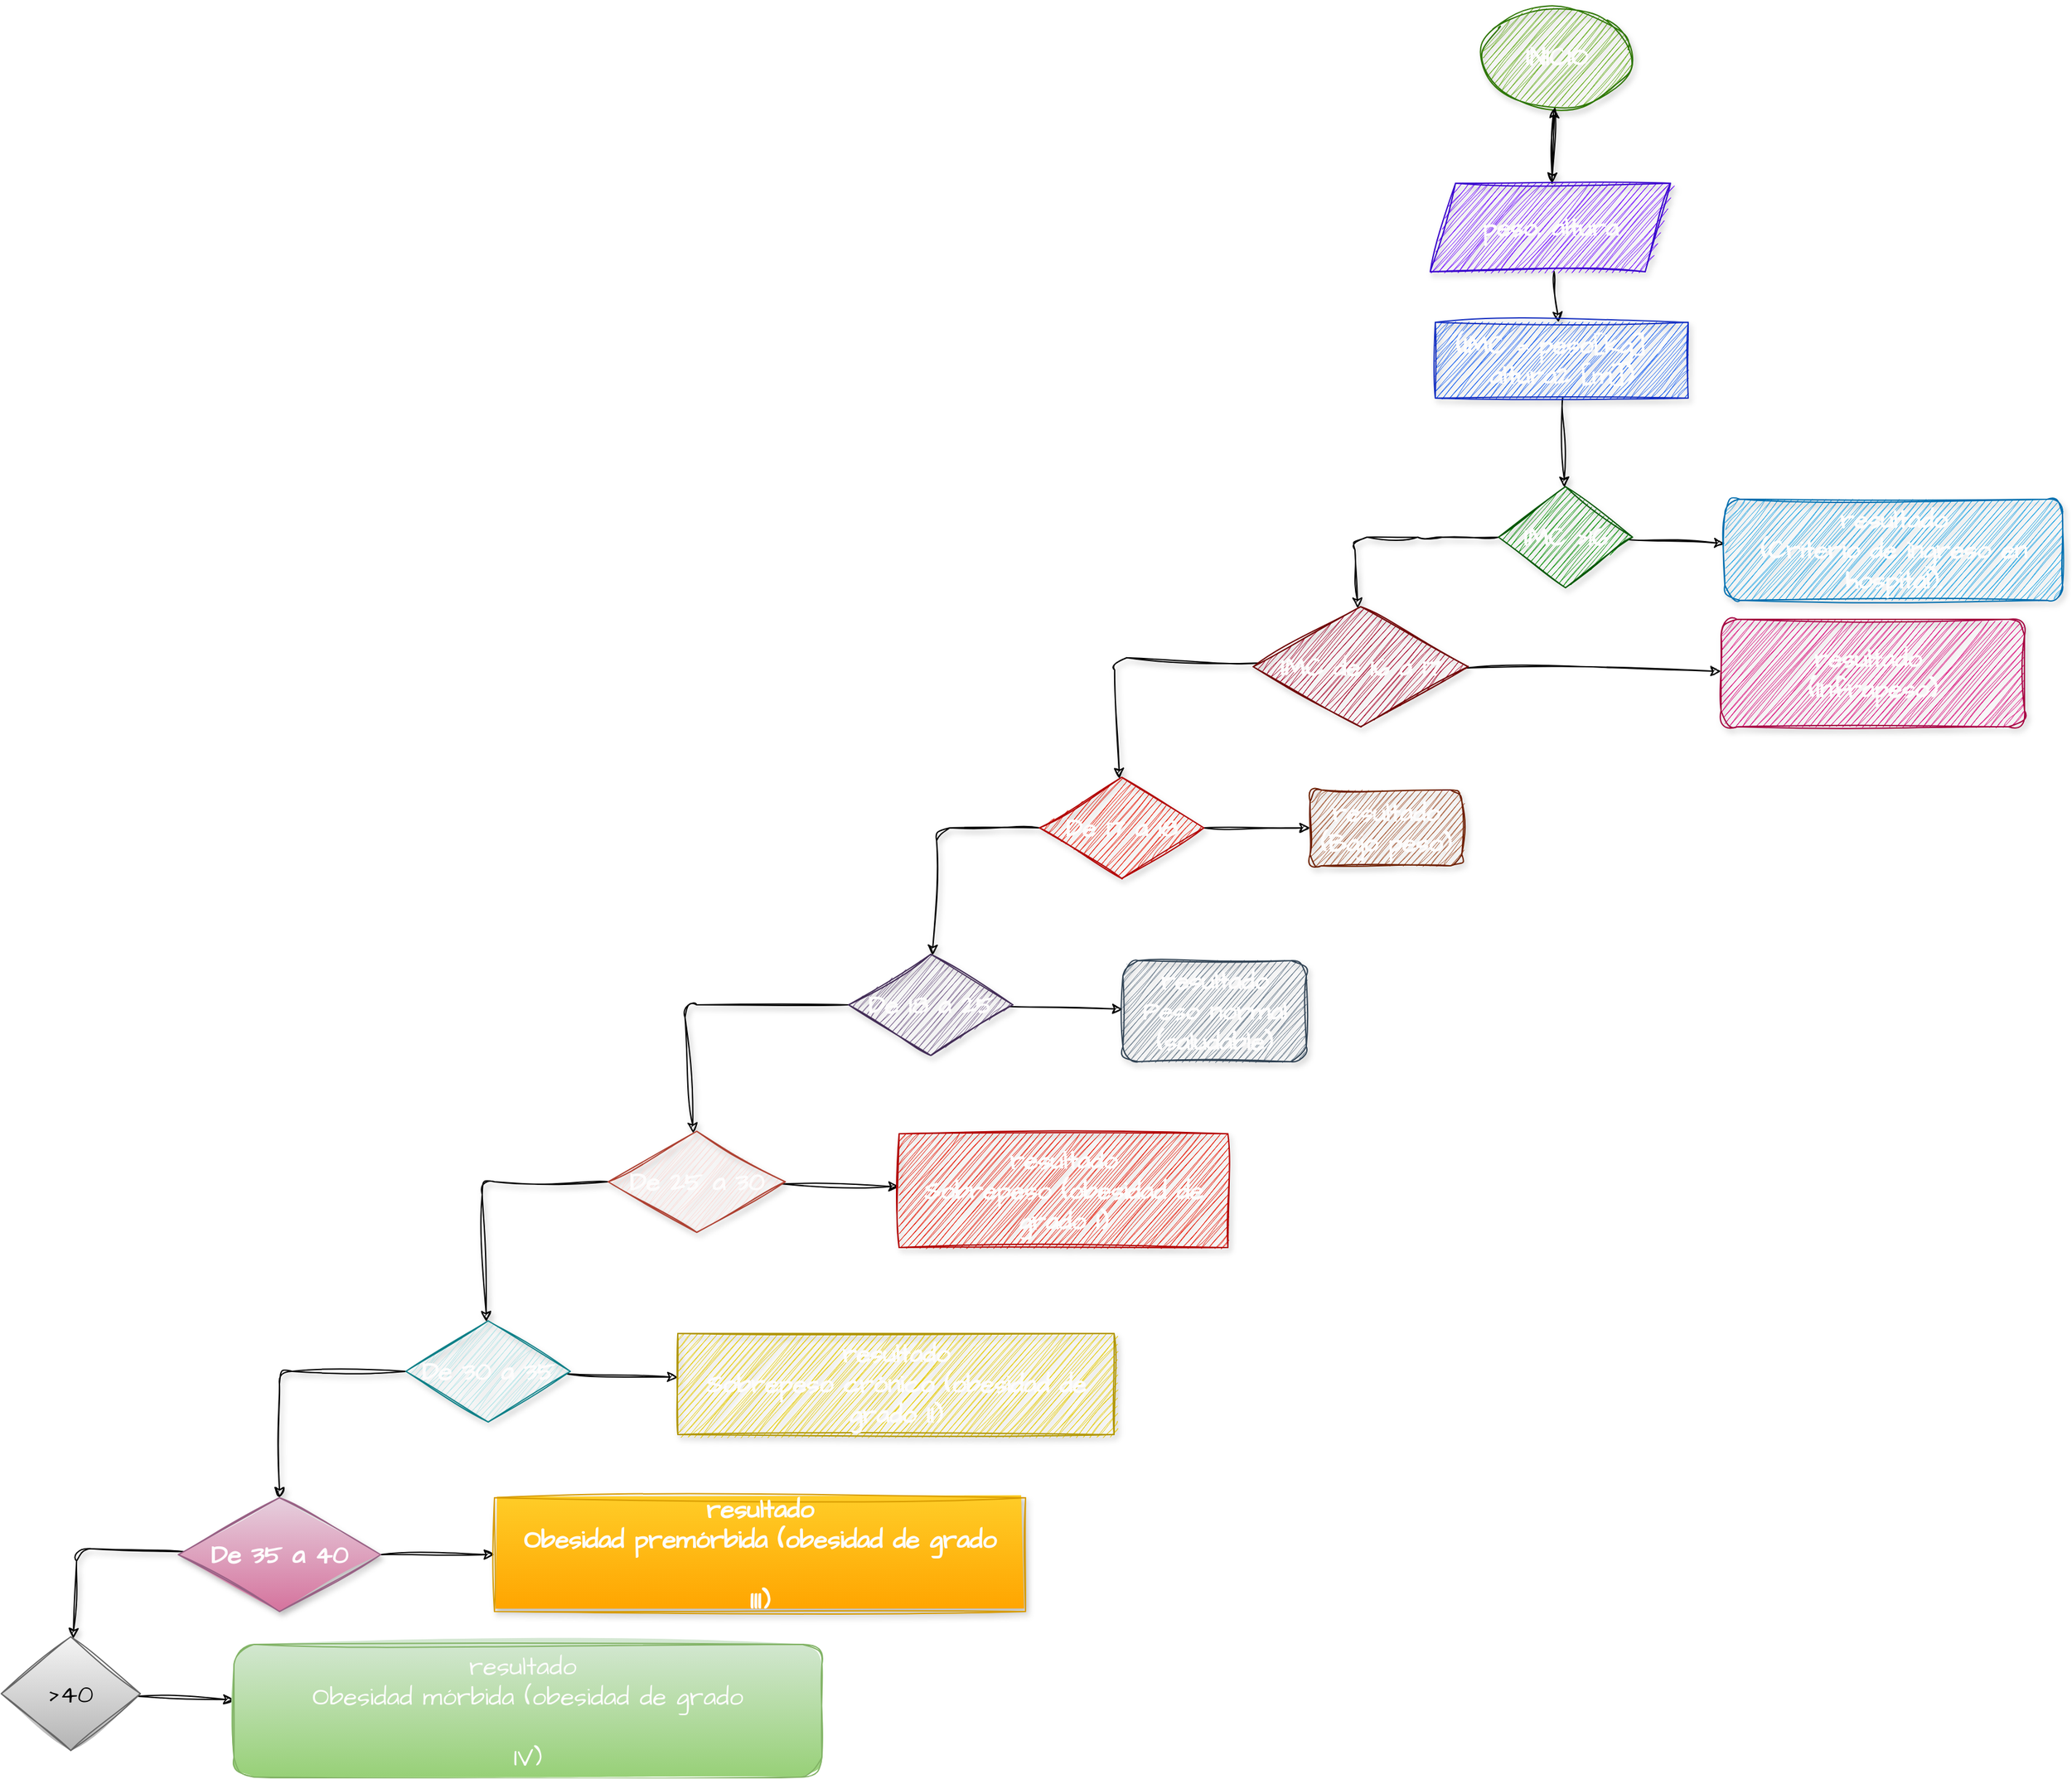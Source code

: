 <mxfile>
    <diagram id="wk9Sfx80qL6Rvh7clGJg" name="Página-1">
        <mxGraphModel dx="3475" dy="780" grid="1" gridSize="10" guides="1" tooltips="1" connect="1" arrows="1" fold="1" page="1" pageScale="1" pageWidth="827" pageHeight="1169" math="0" shadow="0">
            <root>
                <mxCell id="0"/>
                <mxCell id="1" parent="0"/>
                <mxCell id="33" value="" style="edgeStyle=none;sketch=1;hachureGap=4;jiggle=2;curveFitting=1;html=1;fontFamily=Architects Daughter;fontSource=https%3A%2F%2Ffonts.googleapis.com%2Fcss%3Ffamily%3DArchitects%2BDaughter;fontSize=16;shadow=1;fontStyle=1;fontColor=#fdfcfc;" parent="1" source="31" target="32" edge="1">
                    <mxGeometry relative="1" as="geometry"/>
                </mxCell>
                <mxCell id="31" value="&lt;span&gt;INICIO&lt;/span&gt;" style="ellipse;whiteSpace=wrap;html=1;sketch=1;hachureGap=4;jiggle=2;curveFitting=1;fontFamily=Architects Daughter;fontSource=https%3A%2F%2Ffonts.googleapis.com%2Fcss%3Ffamily%3DArchitects%2BDaughter;fontSize=20;shadow=1;fontStyle=1;fillColor=#60a917;fontColor=#fdfcfc;strokeColor=#2D7600;" parent="1" vertex="1">
                    <mxGeometry x="350" y="70" width="120" height="80" as="geometry"/>
                </mxCell>
                <mxCell id="35" value="" style="edgeStyle=none;sketch=1;hachureGap=4;jiggle=2;curveFitting=1;html=1;fontFamily=Architects Daughter;fontSource=https%3A%2F%2Ffonts.googleapis.com%2Fcss%3Ffamily%3DArchitects%2BDaughter;fontSize=16;shadow=1;fontStyle=1;fontColor=#fdfcfc;" parent="1" source="32" target="34" edge="1">
                    <mxGeometry relative="1" as="geometry"/>
                </mxCell>
                <mxCell id="70" value="" style="edgeStyle=none;sketch=1;hachureGap=4;jiggle=2;curveFitting=1;html=1;fontFamily=Architects Daughter;fontSource=https%3A%2F%2Ffonts.googleapis.com%2Fcss%3Ffamily%3DArchitects%2BDaughter;fontSize=16;fontColor=#fdfcfc;" edge="1" parent="1" source="32" target="31">
                    <mxGeometry relative="1" as="geometry"/>
                </mxCell>
                <mxCell id="32" value="peso, altura" style="shape=parallelogram;perimeter=parallelogramPerimeter;whiteSpace=wrap;html=1;fixedSize=1;fontSize=20;fontFamily=Architects Daughter;sketch=1;hachureGap=4;jiggle=2;curveFitting=1;fontSource=https%3A%2F%2Ffonts.googleapis.com%2Fcss%3Ffamily%3DArchitects%2BDaughter;shadow=1;fontStyle=1;fillColor=#6a00ff;fontColor=#fdfcfc;strokeColor=#3700CC;" parent="1" vertex="1">
                    <mxGeometry x="310" y="210" width="190" height="70" as="geometry"/>
                </mxCell>
                <mxCell id="37" value="" style="edgeStyle=none;sketch=1;hachureGap=4;jiggle=2;curveFitting=1;html=1;fontFamily=Architects Daughter;fontSource=https%3A%2F%2Ffonts.googleapis.com%2Fcss%3Ffamily%3DArchitects%2BDaughter;fontSize=16;shadow=1;fontStyle=1;fontColor=#fdfcfc;" parent="1" source="34" target="36" edge="1">
                    <mxGeometry relative="1" as="geometry"/>
                </mxCell>
                <mxCell id="34" value="(IMC = peso[kg] / altura2 [m])" style="whiteSpace=wrap;html=1;fontSize=20;fontFamily=Architects Daughter;sketch=1;hachureGap=4;jiggle=2;curveFitting=1;fontSource=https%3A%2F%2Ffonts.googleapis.com%2Fcss%3Ffamily%3DArchitects%2BDaughter;shadow=1;fontStyle=1;opacity=90;fillColor=#0050ef;fontColor=#fdfcfc;strokeColor=#001DBC;" parent="1" vertex="1">
                    <mxGeometry x="314" y="320" width="200" height="60" as="geometry"/>
                </mxCell>
                <mxCell id="39" value="" style="edgeStyle=none;sketch=1;hachureGap=4;jiggle=2;curveFitting=1;html=1;fontFamily=Architects Daughter;fontSource=https%3A%2F%2Ffonts.googleapis.com%2Fcss%3Ffamily%3DArchitects%2BDaughter;fontSize=16;shadow=1;fontStyle=1;fontColor=#fdfcfc;" parent="1" source="36" target="38" edge="1">
                    <mxGeometry relative="1" as="geometry">
                        <Array as="points">
                            <mxPoint x="310" y="490"/>
                            <mxPoint x="250" y="490"/>
                        </Array>
                    </mxGeometry>
                </mxCell>
                <mxCell id="55" value="" style="edgeStyle=none;sketch=1;hachureGap=4;jiggle=2;curveFitting=1;html=1;fontFamily=Architects Daughter;fontSource=https%3A%2F%2Ffonts.googleapis.com%2Fcss%3Ffamily%3DArchitects%2BDaughter;fontSize=16;fontColor=#fdfcfc;" edge="1" parent="1" source="36" target="54">
                    <mxGeometry relative="1" as="geometry"/>
                </mxCell>
                <mxCell id="36" value="IMC &amp;gt;16" style="rhombus;whiteSpace=wrap;html=1;fontSize=20;fontFamily=Architects Daughter;sketch=1;hachureGap=4;jiggle=2;curveFitting=1;fontSource=https%3A%2F%2Ffonts.googleapis.com%2Fcss%3Ffamily%3DArchitects%2BDaughter;shadow=1;fontStyle=1;fillColor=#008a00;fontColor=#fdfcfc;strokeColor=#005700;" parent="1" vertex="1">
                    <mxGeometry x="364" y="450" width="106" height="80" as="geometry"/>
                </mxCell>
                <mxCell id="41" value="" style="edgeStyle=none;sketch=1;hachureGap=4;jiggle=2;curveFitting=1;html=1;fontFamily=Architects Daughter;fontSource=https%3A%2F%2Ffonts.googleapis.com%2Fcss%3Ffamily%3DArchitects%2BDaughter;fontSize=16;shadow=1;fontStyle=1;fontColor=#fdfcfc;" parent="1" source="38" target="40" edge="1">
                    <mxGeometry relative="1" as="geometry">
                        <Array as="points">
                            <mxPoint x="60" y="585"/>
                        </Array>
                    </mxGeometry>
                </mxCell>
                <mxCell id="57" value="" style="edgeStyle=none;sketch=1;hachureGap=4;jiggle=2;curveFitting=1;html=1;fontFamily=Architects Daughter;fontSource=https%3A%2F%2Ffonts.googleapis.com%2Fcss%3Ffamily%3DArchitects%2BDaughter;fontSize=16;fontColor=#fdfcfc;" edge="1" parent="1" source="38" target="56">
                    <mxGeometry relative="1" as="geometry"/>
                </mxCell>
                <mxCell id="38" value="IMC de 16 a 17" style="rhombus;whiteSpace=wrap;html=1;fontSize=20;fontFamily=Architects Daughter;sketch=1;hachureGap=4;jiggle=2;curveFitting=1;fontSource=https%3A%2F%2Ffonts.googleapis.com%2Fcss%3Ffamily%3DArchitects%2BDaughter;shadow=1;fontStyle=1;fillColor=#a20025;fontColor=#fdfcfc;strokeColor=#6F0000;" parent="1" vertex="1">
                    <mxGeometry x="170" y="545" width="170" height="95" as="geometry"/>
                </mxCell>
                <mxCell id="44" value="" style="edgeStyle=none;sketch=1;hachureGap=4;jiggle=2;curveFitting=1;html=1;fontFamily=Architects Daughter;fontSource=https%3A%2F%2Ffonts.googleapis.com%2Fcss%3Ffamily%3DArchitects%2BDaughter;fontSize=16;shadow=1;fontStyle=1;fontColor=#fdfcfc;" parent="1" source="40" target="43" edge="1">
                    <mxGeometry relative="1" as="geometry">
                        <Array as="points">
                            <mxPoint x="-80" y="720"/>
                        </Array>
                    </mxGeometry>
                </mxCell>
                <mxCell id="59" value="" style="edgeStyle=none;sketch=1;hachureGap=4;jiggle=2;curveFitting=1;html=1;fontFamily=Architects Daughter;fontSource=https%3A%2F%2Ffonts.googleapis.com%2Fcss%3Ffamily%3DArchitects%2BDaughter;fontSize=16;fontColor=#fdfcfc;" edge="1" parent="1" source="40" target="58">
                    <mxGeometry relative="1" as="geometry"/>
                </mxCell>
                <mxCell id="40" value="De 17 a 18" style="rhombus;whiteSpace=wrap;html=1;fontSize=20;fontFamily=Architects Daughter;sketch=1;hachureGap=4;jiggle=2;curveFitting=1;fontSource=https%3A%2F%2Ffonts.googleapis.com%2Fcss%3Ffamily%3DArchitects%2BDaughter;shadow=1;fontStyle=1;fillColor=#e51400;fontColor=#fdfcfc;strokeColor=#B20000;" parent="1" vertex="1">
                    <mxGeometry x="1" y="680" width="130" height="80" as="geometry"/>
                </mxCell>
                <mxCell id="46" value="" style="edgeStyle=none;sketch=1;hachureGap=4;jiggle=2;curveFitting=1;html=1;fontFamily=Architects Daughter;fontSource=https%3A%2F%2Ffonts.googleapis.com%2Fcss%3Ffamily%3DArchitects%2BDaughter;fontSize=16;shadow=1;fontStyle=1;fontColor=#fdfcfc;" parent="1" source="43" target="45" edge="1">
                    <mxGeometry relative="1" as="geometry">
                        <Array as="points">
                            <mxPoint x="-280" y="860"/>
                        </Array>
                    </mxGeometry>
                </mxCell>
                <mxCell id="61" value="" style="edgeStyle=none;sketch=1;hachureGap=4;jiggle=2;curveFitting=1;html=1;fontFamily=Architects Daughter;fontSource=https%3A%2F%2Ffonts.googleapis.com%2Fcss%3Ffamily%3DArchitects%2BDaughter;fontSize=16;fontColor=#fdfcfc;" edge="1" parent="1" source="43" target="60">
                    <mxGeometry relative="1" as="geometry"/>
                </mxCell>
                <mxCell id="43" value="De 18 a 25" style="rhombus;whiteSpace=wrap;html=1;fontSize=20;fontFamily=Architects Daughter;sketch=1;hachureGap=4;jiggle=2;curveFitting=1;fontSource=https%3A%2F%2Ffonts.googleapis.com%2Fcss%3Ffamily%3DArchitects%2BDaughter;shadow=1;fontStyle=1;fillColor=#76608a;fontColor=#fdfcfc;strokeColor=#432D57;" parent="1" vertex="1">
                    <mxGeometry x="-150" y="820" width="130" height="80" as="geometry"/>
                </mxCell>
                <mxCell id="48" value="" style="edgeStyle=none;sketch=1;hachureGap=4;jiggle=2;curveFitting=1;html=1;fontFamily=Architects Daughter;fontSource=https%3A%2F%2Ffonts.googleapis.com%2Fcss%3Ffamily%3DArchitects%2BDaughter;fontSize=16;shadow=1;fontStyle=1;fontColor=#fdfcfc;" parent="1" source="45" target="47" edge="1">
                    <mxGeometry relative="1" as="geometry">
                        <Array as="points">
                            <mxPoint x="-440" y="1000"/>
                        </Array>
                    </mxGeometry>
                </mxCell>
                <mxCell id="63" value="" style="edgeStyle=none;sketch=1;hachureGap=4;jiggle=2;curveFitting=1;html=1;fontFamily=Architects Daughter;fontSource=https%3A%2F%2Ffonts.googleapis.com%2Fcss%3Ffamily%3DArchitects%2BDaughter;fontSize=16;fontColor=#fdfcfc;" edge="1" parent="1" source="45" target="62">
                    <mxGeometry relative="1" as="geometry"/>
                </mxCell>
                <mxCell id="45" value="De 25 a 30" style="rhombus;whiteSpace=wrap;html=1;fontSize=20;fontFamily=Architects Daughter;sketch=1;hachureGap=4;jiggle=2;curveFitting=1;fontSource=https%3A%2F%2Ffonts.googleapis.com%2Fcss%3Ffamily%3DArchitects%2BDaughter;shadow=1;fontStyle=1;fillColor=#fad9d5;strokeColor=#ae4132;fontColor=#fdfcfc;" parent="1" vertex="1">
                    <mxGeometry x="-340" y="960" width="140" height="80" as="geometry"/>
                </mxCell>
                <mxCell id="51" value="" style="edgeStyle=none;sketch=1;hachureGap=4;jiggle=2;curveFitting=1;html=1;fontFamily=Architects Daughter;fontSource=https%3A%2F%2Ffonts.googleapis.com%2Fcss%3Ffamily%3DArchitects%2BDaughter;fontSize=16;shadow=1;fontStyle=1;fontColor=#fdfcfc;" parent="1" source="47" target="50" edge="1">
                    <mxGeometry relative="1" as="geometry">
                        <Array as="points">
                            <mxPoint x="-600" y="1150"/>
                        </Array>
                    </mxGeometry>
                </mxCell>
                <mxCell id="65" value="" style="edgeStyle=none;sketch=1;hachureGap=4;jiggle=2;curveFitting=1;html=1;fontFamily=Architects Daughter;fontSource=https%3A%2F%2Ffonts.googleapis.com%2Fcss%3Ffamily%3DArchitects%2BDaughter;fontSize=16;fontColor=#fdfcfc;" edge="1" parent="1" source="47" target="64">
                    <mxGeometry relative="1" as="geometry"/>
                </mxCell>
                <mxCell id="47" value="De 30 a 35" style="rhombus;whiteSpace=wrap;html=1;fontSize=20;fontFamily=Architects Daughter;sketch=1;hachureGap=4;jiggle=2;curveFitting=1;fontSource=https%3A%2F%2Ffonts.googleapis.com%2Fcss%3Ffamily%3DArchitects%2BDaughter;shadow=1;fontStyle=1;fillColor=#b0e3e6;strokeColor=#0e8088;fontColor=#fdfcfc;" parent="1" vertex="1">
                    <mxGeometry x="-500" y="1110" width="130" height="80" as="geometry"/>
                </mxCell>
                <mxCell id="53" value="" style="edgeStyle=none;sketch=1;hachureGap=4;jiggle=2;curveFitting=1;html=1;fontFamily=Architects Daughter;fontSource=https%3A%2F%2Ffonts.googleapis.com%2Fcss%3Ffamily%3DArchitects%2BDaughter;fontSize=16;shadow=1;fontStyle=1;fontColor=#fdfcfc;" parent="1" source="50" target="52" edge="1">
                    <mxGeometry relative="1" as="geometry">
                        <Array as="points">
                            <mxPoint x="-760" y="1290"/>
                        </Array>
                    </mxGeometry>
                </mxCell>
                <mxCell id="67" value="" style="edgeStyle=none;sketch=1;hachureGap=4;jiggle=2;curveFitting=1;html=1;fontFamily=Architects Daughter;fontSource=https%3A%2F%2Ffonts.googleapis.com%2Fcss%3Ffamily%3DArchitects%2BDaughter;fontSize=16;fontColor=#fdfcfc;" edge="1" parent="1" source="50" target="66">
                    <mxGeometry relative="1" as="geometry"/>
                </mxCell>
                <mxCell id="50" value="De 35 a 40" style="rhombus;whiteSpace=wrap;html=1;fontSize=20;fontFamily=Architects Daughter;sketch=1;hachureGap=4;jiggle=2;curveFitting=1;fontSource=https%3A%2F%2Ffonts.googleapis.com%2Fcss%3Ffamily%3DArchitects%2BDaughter;shadow=1;fontStyle=1;fillColor=#e6d0de;gradientColor=#d5739d;strokeColor=#996185;fontColor=#fdfcfc;" parent="1" vertex="1">
                    <mxGeometry x="-680" y="1250" width="160" height="90" as="geometry"/>
                </mxCell>
                <mxCell id="69" value="" style="edgeStyle=none;sketch=1;hachureGap=4;jiggle=2;curveFitting=1;html=1;fontFamily=Architects Daughter;fontSource=https%3A%2F%2Ffonts.googleapis.com%2Fcss%3Ffamily%3DArchitects%2BDaughter;fontSize=16;fontColor=#fdfcfc;" edge="1" parent="1" source="52" target="68">
                    <mxGeometry relative="1" as="geometry"/>
                </mxCell>
                <mxCell id="52" value="&amp;gt;40" style="rhombus;whiteSpace=wrap;html=1;fontSize=20;fontFamily=Architects Daughter;sketch=1;hachureGap=4;jiggle=2;curveFitting=1;fontSource=https%3A%2F%2Ffonts.googleapis.com%2Fcss%3Ffamily%3DArchitects%2BDaughter;fillColor=#f5f5f5;gradientColor=#b3b3b3;strokeColor=#666666;" parent="1" vertex="1">
                    <mxGeometry x="-820" y="1360" width="110" height="90" as="geometry"/>
                </mxCell>
                <mxCell id="54" value="resultado&lt;br&gt;(Criterio de ingreso en hospital)." style="rounded=1;whiteSpace=wrap;html=1;fontSize=20;fontFamily=Architects Daughter;sketch=1;hachureGap=4;jiggle=2;curveFitting=1;fontSource=https%3A%2F%2Ffonts.googleapis.com%2Fcss%3Ffamily%3DArchitects%2BDaughter;shadow=1;fontStyle=1;fillColor=#1ba1e2;fontColor=#fdfcfc;strokeColor=#006EAF;" vertex="1" parent="1">
                    <mxGeometry x="543" y="460" width="267" height="80" as="geometry"/>
                </mxCell>
                <mxCell id="56" value="resultado&amp;nbsp;&lt;br&gt;(Infrapeso)" style="rounded=1;whiteSpace=wrap;html=1;fontSize=20;fontFamily=Architects Daughter;sketch=1;hachureGap=4;jiggle=2;curveFitting=1;fontSource=https%3A%2F%2Ffonts.googleapis.com%2Fcss%3Ffamily%3DArchitects%2BDaughter;shadow=1;fontStyle=1;fillColor=#d80073;fontColor=#fdfcfc;strokeColor=#A50040;" vertex="1" parent="1">
                    <mxGeometry x="540" y="555" width="240" height="85" as="geometry"/>
                </mxCell>
                <mxCell id="58" value="resultado&lt;br&gt;(Bajo peso)" style="rounded=1;whiteSpace=wrap;html=1;fontSize=20;fontFamily=Architects Daughter;sketch=1;hachureGap=4;jiggle=2;curveFitting=1;fontSource=https%3A%2F%2Ffonts.googleapis.com%2Fcss%3Ffamily%3DArchitects%2BDaughter;shadow=1;fontStyle=1;fillColor=#a0522d;fontColor=#fdfcfc;strokeColor=#6D1F00;" vertex="1" parent="1">
                    <mxGeometry x="215" y="690" width="120" height="60" as="geometry"/>
                </mxCell>
                <mxCell id="60" value="resultado&lt;br&gt;Peso normal (saludable)" style="rounded=1;whiteSpace=wrap;html=1;fontSize=20;fontFamily=Architects Daughter;sketch=1;hachureGap=4;jiggle=2;curveFitting=1;fontSource=https%3A%2F%2Ffonts.googleapis.com%2Fcss%3Ffamily%3DArchitects%2BDaughter;shadow=1;fontStyle=1;fillColor=#647687;fontColor=#fdfcfc;strokeColor=#314354;" vertex="1" parent="1">
                    <mxGeometry x="67" y="825" width="145" height="80" as="geometry"/>
                </mxCell>
                <mxCell id="62" value="resultado&lt;br&gt;Sobrepeso (obesidad de grado I)" style="whiteSpace=wrap;html=1;fontSize=20;fontFamily=Architects Daughter;sketch=1;hachureGap=4;jiggle=2;curveFitting=1;fontSource=https%3A%2F%2Ffonts.googleapis.com%2Fcss%3Ffamily%3DArchitects%2BDaughter;shadow=1;fontStyle=1;fillColor=#e51400;fontColor=#fdfcfc;strokeColor=#B20000;" vertex="1" parent="1">
                    <mxGeometry x="-110" y="962" width="260" height="90" as="geometry"/>
                </mxCell>
                <mxCell id="64" value="&lt;font&gt;resultado&lt;br&gt;Sobrepeso crónico (obesidad de grado II)&lt;/font&gt;" style="whiteSpace=wrap;html=1;fontSize=20;fontFamily=Architects Daughter;sketch=1;hachureGap=4;jiggle=2;curveFitting=1;fontSource=https%3A%2F%2Ffonts.googleapis.com%2Fcss%3Ffamily%3DArchitects%2BDaughter;shadow=1;fontStyle=1;fillColor=#e3c800;fontColor=#fdfcfc;strokeColor=#B09500;" vertex="1" parent="1">
                    <mxGeometry x="-285" y="1120" width="345" height="80" as="geometry"/>
                </mxCell>
                <mxCell id="66" value="resultado&lt;br&gt;&lt;div&gt;Obesidad premórbida (obesidad de grado&lt;/div&gt;&lt;div&gt;&lt;br&gt;&lt;/div&gt;&lt;div&gt;III)&lt;/div&gt;" style="whiteSpace=wrap;html=1;fontSize=20;fontFamily=Architects Daughter;sketch=1;hachureGap=4;jiggle=2;curveFitting=1;fontSource=https%3A%2F%2Ffonts.googleapis.com%2Fcss%3Ffamily%3DArchitects%2BDaughter;shadow=1;fontStyle=1;fillColor=#ffcd28;gradientColor=#ffa500;strokeColor=#d79b00;fontColor=#fdfcfc;" vertex="1" parent="1">
                    <mxGeometry x="-430" y="1250" width="420" height="90" as="geometry"/>
                </mxCell>
                <mxCell id="68" value="resultado&amp;nbsp;&lt;br&gt;&lt;div&gt;Obesidad mórbida (obesidad de grado&lt;/div&gt;&lt;div&gt;&lt;br&gt;&lt;/div&gt;&lt;div&gt;IV)&lt;/div&gt;" style="rounded=1;whiteSpace=wrap;html=1;fontSize=20;fontFamily=Architects Daughter;sketch=1;hachureGap=4;jiggle=2;curveFitting=1;fontSource=https%3A%2F%2Ffonts.googleapis.com%2Fcss%3Ffamily%3DArchitects%2BDaughter;fillColor=#d5e8d4;gradientColor=#97d077;strokeColor=#82b366;fontColor=#fdfcfc;" vertex="1" parent="1">
                    <mxGeometry x="-636" y="1366" width="465" height="105" as="geometry"/>
                </mxCell>
            </root>
        </mxGraphModel>
    </diagram>
</mxfile>